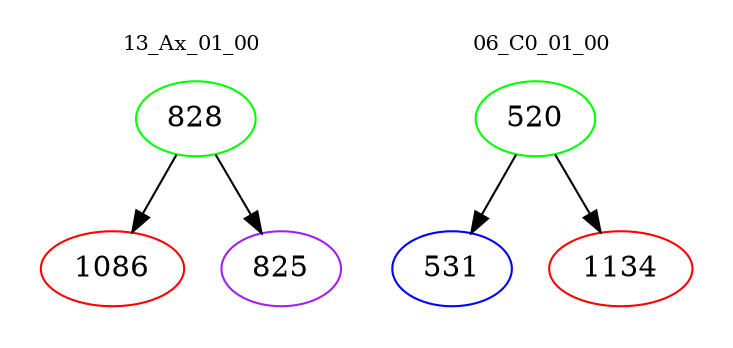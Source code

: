 digraph{
subgraph cluster_0 {
color = white
label = "13_Ax_01_00";
fontsize=10;
T0_828 [label="828", color="green"]
T0_828 -> T0_1086 [color="black"]
T0_1086 [label="1086", color="red"]
T0_828 -> T0_825 [color="black"]
T0_825 [label="825", color="purple"]
}
subgraph cluster_1 {
color = white
label = "06_C0_01_00";
fontsize=10;
T1_520 [label="520", color="green"]
T1_520 -> T1_531 [color="black"]
T1_531 [label="531", color="blue"]
T1_520 -> T1_1134 [color="black"]
T1_1134 [label="1134", color="red"]
}
}
